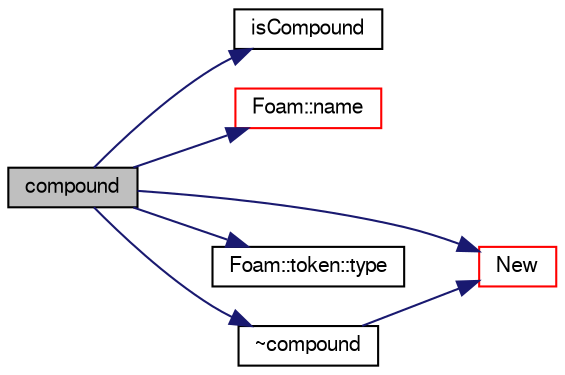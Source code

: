 digraph "compound"
{
  bgcolor="transparent";
  edge [fontname="FreeSans",fontsize="10",labelfontname="FreeSans",labelfontsize="10"];
  node [fontname="FreeSans",fontsize="10",shape=record];
  rankdir="LR";
  Node0 [label="compound",height=0.2,width=0.4,color="black", fillcolor="grey75", style="filled", fontcolor="black"];
  Node0 -> Node1 [color="midnightblue",fontsize="10",style="solid",fontname="FreeSans"];
  Node1 [label="isCompound",height=0.2,width=0.4,color="black",URL="$a26310.html#a5526b1ed4c0af8c93b921751f9beec9d",tooltip="Return true if name is a compound type. "];
  Node0 -> Node2 [color="midnightblue",fontsize="10",style="solid",fontname="FreeSans"];
  Node2 [label="Foam::name",height=0.2,width=0.4,color="red",URL="$a21124.html#adcb0df2bd4953cb6bb390272d8263c3a",tooltip="Return a string representation of a complex. "];
  Node0 -> Node5 [color="midnightblue",fontsize="10",style="solid",fontname="FreeSans"];
  Node5 [label="New",height=0.2,width=0.4,color="red",URL="$a26310.html#a25edcfdc601d8f20a0924b57f88a3e6e",tooltip="Select null constructed. "];
  Node0 -> Node49 [color="midnightblue",fontsize="10",style="solid",fontname="FreeSans"];
  Node49 [label="Foam::token::type",height=0.2,width=0.4,color="black",URL="$a26306.html#acc719f52fcbac7cb134576dc93632867"];
  Node0 -> Node50 [color="midnightblue",fontsize="10",style="solid",fontname="FreeSans"];
  Node50 [label="~compound",height=0.2,width=0.4,color="black",URL="$a26310.html#ac72ea01a0ab1a180124806a8f76fe8df",tooltip="Destructor. "];
  Node50 -> Node5 [color="midnightblue",fontsize="10",style="solid",fontname="FreeSans"];
}
